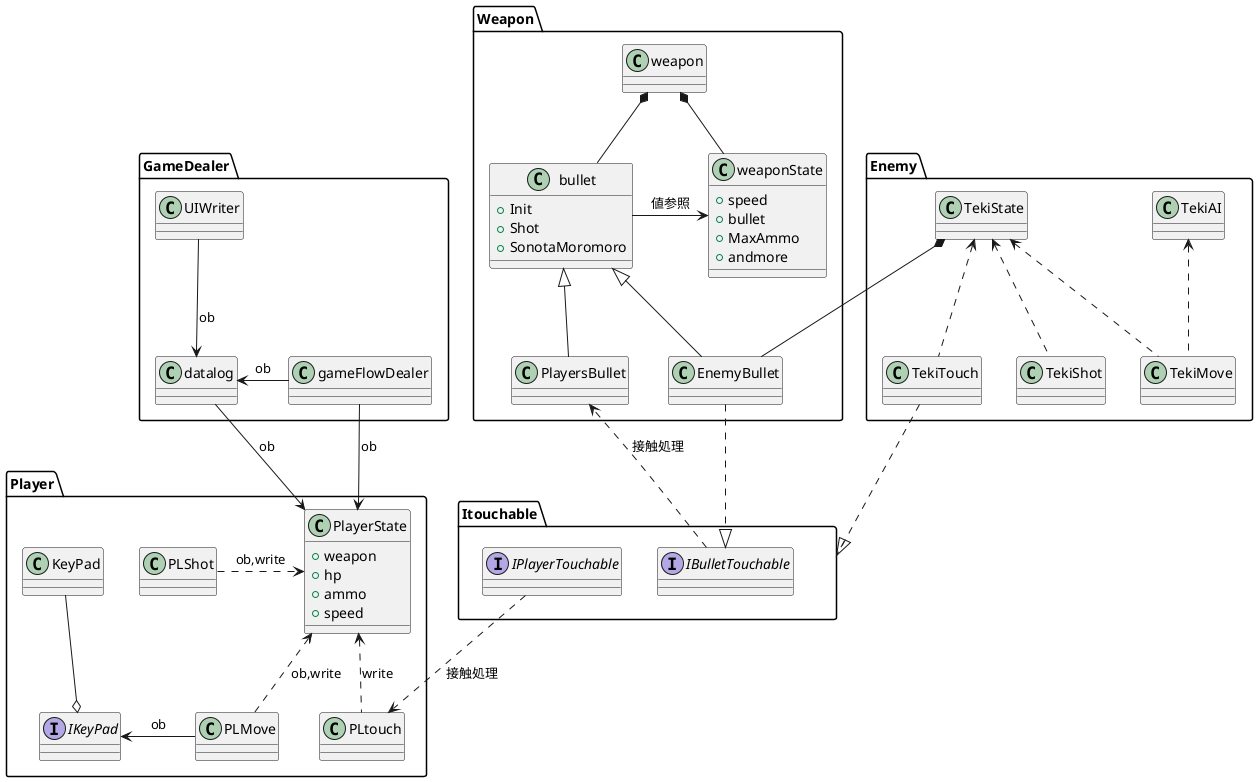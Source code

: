 @startuml クラス図


package Player{
class PlayerState{
+weapon
+hp
+ammo
+speed
}

class PLMove
class PLShot
class PLtouch

interface IKeyPad
class KeyPad

KeyPad --o IKeyPad
IKeyPad <- PLMove : ob
PlayerState <.left. PLShot : ob,write
PlayerState <.. PLMove : ob,write
PlayerState <.. PLtouch : write
}

package Itouchable{
    interface IBulletTouchable
    interface IPlayerTouchable
}
    IPlayerTouchable ..> PLtouch : 接触処理 

package Weapon{
    class weapon
    
    class bullet{
        +Init
        +Shot
        +SonotaMoromoro
    }
    
    class weaponState{
        +speed
        +bullet
        +MaxAmmo
        +andmore
    }

    class PlayersBullet
    weapon *-- bullet
    weapon *-- weaponState
    weaponState<-left- bullet : 値参照
    bullet <|-- EnemyBullet
    IBulletTouchable <|.Up. EnemyBullet
    bullet <|-- PlayersBullet

}



package Enemy{
    class TekiMove
    class TekiTouch
    class TekiShot
    class TekiAI
    class TekiState

    TekiState <.. TekiMove
    TekiAI <.. TekiMove
    TekiState <.. TekiTouch
    TekiState <.. TekiShot
    Itouchable <|.up. TekiTouch
    TekiState *-- EnemyBullet 
    IBulletTouchable ..> PlayersBullet :接触処理
}

package GameDealer{
    class datalog
    class gameFlowDealer
    class UIWriter

    PlayerState <-Up- datalog : ob
    datalog <-up- UIWriter : ob
    datalog <- gameFlowDealer : ob

    PlayerState <- gameFlowDealer : ob

}

@enduml